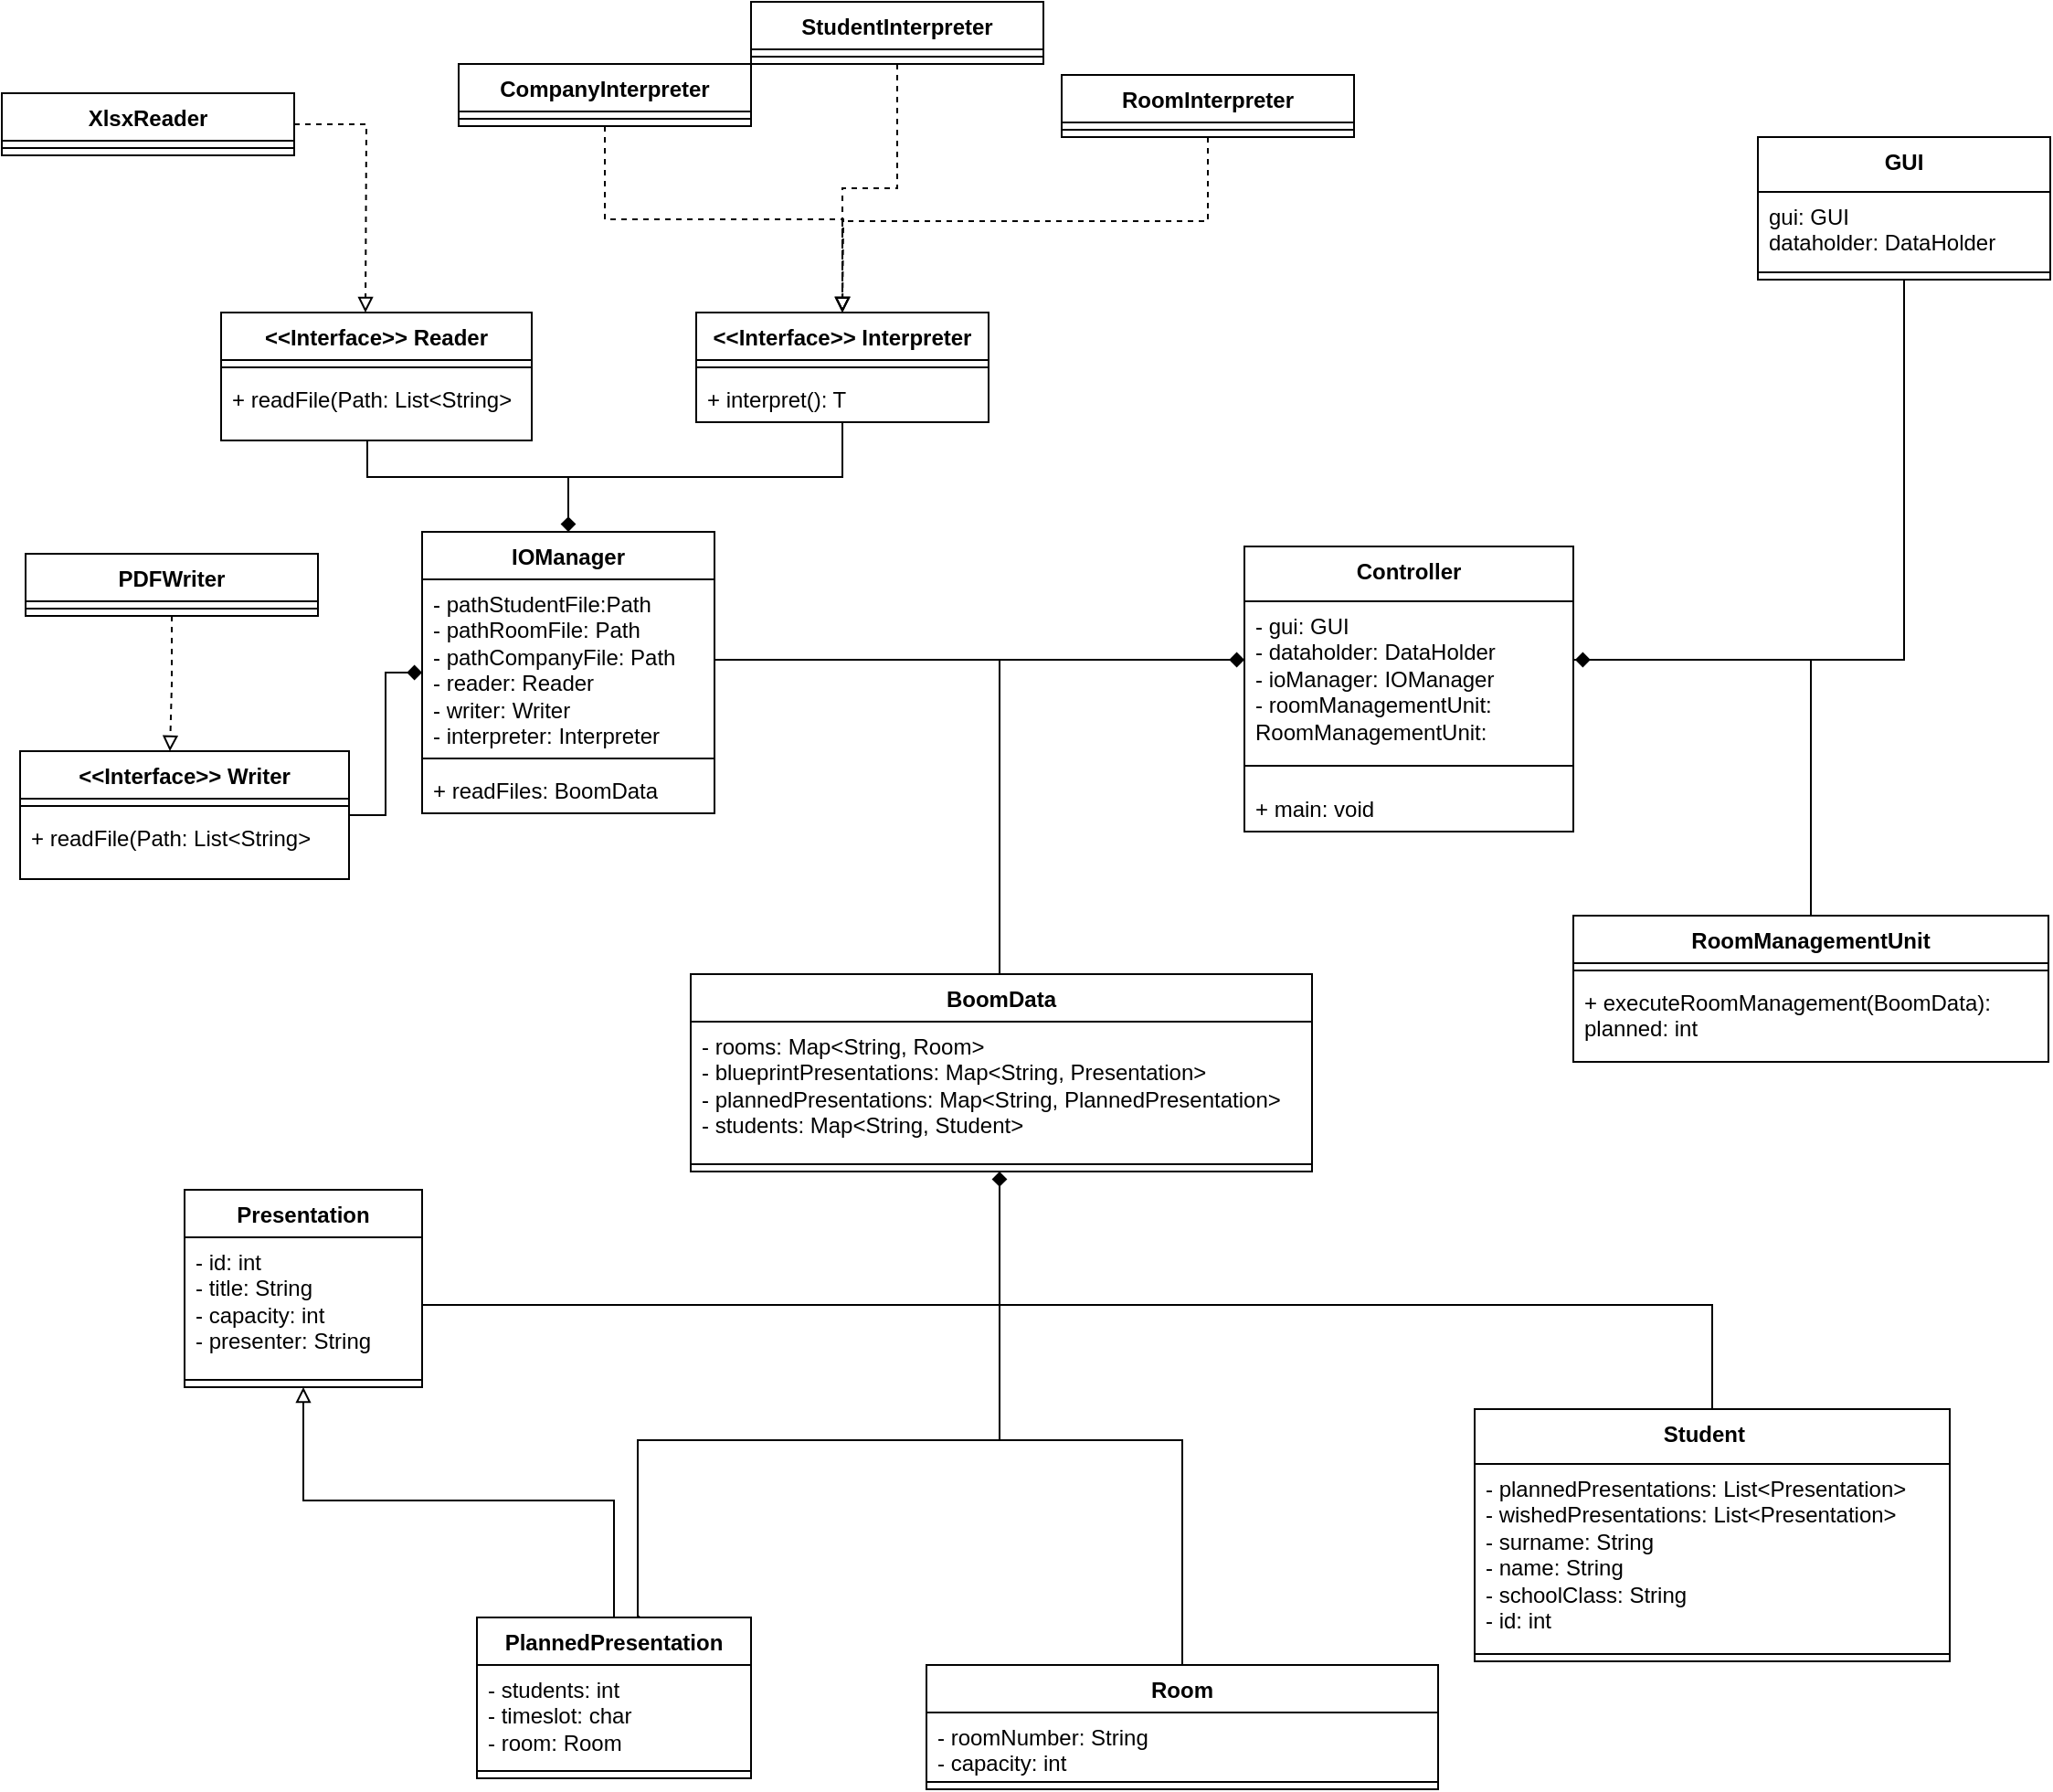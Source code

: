 <mxfile version="26.0.13">
  <diagram id="C5RBs43oDa-KdzZeNtuy" name="Page-1">
    <mxGraphModel dx="2154" dy="836" grid="1" gridSize="10" guides="1" tooltips="1" connect="1" arrows="1" fold="1" page="1" pageScale="1" pageWidth="827" pageHeight="1169" math="0" shadow="0">
      <root>
        <mxCell id="WIyWlLk6GJQsqaUBKTNV-0" />
        <mxCell id="WIyWlLk6GJQsqaUBKTNV-1" parent="WIyWlLk6GJQsqaUBKTNV-0" />
        <mxCell id="pb4MG57_TkeJyTTyKb9r-34" style="edgeStyle=orthogonalEdgeStyle;rounded=0;orthogonalLoop=1;jettySize=auto;html=1;entryX=0.5;entryY=0;entryDx=0;entryDy=0;endArrow=none;startFill=0;startArrow=none;endFill=1;" edge="1" parent="WIyWlLk6GJQsqaUBKTNV-1" source="pb4MG57_TkeJyTTyKb9r-0" target="pb4MG57_TkeJyTTyKb9r-29">
          <mxGeometry relative="1" as="geometry">
            <Array as="points">
              <mxPoint x="160" y="300" />
              <mxPoint x="270" y="300" />
            </Array>
          </mxGeometry>
        </mxCell>
        <mxCell id="pb4MG57_TkeJyTTyKb9r-0" value="&amp;lt;&amp;lt;Interface&amp;gt;&amp;gt; Reader" style="swimlane;fontStyle=1;align=center;verticalAlign=top;childLayout=stackLayout;horizontal=1;startSize=26;horizontalStack=0;resizeParent=1;resizeParentMax=0;resizeLast=0;collapsible=1;marginBottom=0;whiteSpace=wrap;html=1;" vertex="1" parent="WIyWlLk6GJQsqaUBKTNV-1">
          <mxGeometry x="80" y="210" width="170" height="70" as="geometry" />
        </mxCell>
        <mxCell id="pb4MG57_TkeJyTTyKb9r-2" value="" style="line;strokeWidth=1;fillColor=none;align=left;verticalAlign=middle;spacingTop=-1;spacingLeft=3;spacingRight=3;rotatable=0;labelPosition=right;points=[];portConstraint=eastwest;strokeColor=inherit;" vertex="1" parent="pb4MG57_TkeJyTTyKb9r-0">
          <mxGeometry y="26" width="170" height="8" as="geometry" />
        </mxCell>
        <mxCell id="pb4MG57_TkeJyTTyKb9r-3" value="+ readFile(Path: List&amp;lt;String&amp;gt; " style="text;strokeColor=none;fillColor=none;align=left;verticalAlign=top;spacingLeft=4;spacingRight=4;overflow=hidden;rotatable=0;points=[[0,0.5],[1,0.5]];portConstraint=eastwest;whiteSpace=wrap;html=1;" vertex="1" parent="pb4MG57_TkeJyTTyKb9r-0">
          <mxGeometry y="34" width="170" height="36" as="geometry" />
        </mxCell>
        <mxCell id="pb4MG57_TkeJyTTyKb9r-5" value="XlsxReader" style="swimlane;fontStyle=1;align=center;verticalAlign=top;childLayout=stackLayout;horizontal=1;startSize=26;horizontalStack=0;resizeParent=1;resizeParentMax=0;resizeLast=0;collapsible=1;marginBottom=0;whiteSpace=wrap;html=1;" vertex="1" parent="WIyWlLk6GJQsqaUBKTNV-1">
          <mxGeometry x="-40" y="90" width="160" height="34" as="geometry" />
        </mxCell>
        <mxCell id="pb4MG57_TkeJyTTyKb9r-7" value="" style="line;strokeWidth=1;fillColor=none;align=left;verticalAlign=middle;spacingTop=-1;spacingLeft=3;spacingRight=3;rotatable=0;labelPosition=right;points=[];portConstraint=eastwest;strokeColor=inherit;" vertex="1" parent="pb4MG57_TkeJyTTyKb9r-5">
          <mxGeometry y="26" width="160" height="8" as="geometry" />
        </mxCell>
        <mxCell id="pb4MG57_TkeJyTTyKb9r-10" style="edgeStyle=orthogonalEdgeStyle;rounded=0;orthogonalLoop=1;jettySize=auto;html=1;endArrow=block;endFill=0;dashed=1;" edge="1" parent="WIyWlLk6GJQsqaUBKTNV-1" source="pb4MG57_TkeJyTTyKb9r-5">
          <mxGeometry relative="1" as="geometry">
            <mxPoint x="159" y="210" as="targetPoint" />
          </mxGeometry>
        </mxCell>
        <mxCell id="pb4MG57_TkeJyTTyKb9r-35" style="edgeStyle=orthogonalEdgeStyle;rounded=0;orthogonalLoop=1;jettySize=auto;html=1;startArrow=none;startFill=0;endArrow=diamond;endFill=1;" edge="1" parent="WIyWlLk6GJQsqaUBKTNV-1" source="pb4MG57_TkeJyTTyKb9r-11" target="pb4MG57_TkeJyTTyKb9r-29">
          <mxGeometry relative="1" as="geometry" />
        </mxCell>
        <mxCell id="pb4MG57_TkeJyTTyKb9r-11" value="&amp;lt;&amp;lt;Interface&amp;gt;&amp;gt; Interpreter" style="swimlane;fontStyle=1;align=center;verticalAlign=top;childLayout=stackLayout;horizontal=1;startSize=26;horizontalStack=0;resizeParent=1;resizeParentMax=0;resizeLast=0;collapsible=1;marginBottom=0;whiteSpace=wrap;html=1;" vertex="1" parent="WIyWlLk6GJQsqaUBKTNV-1">
          <mxGeometry x="340" y="210" width="160" height="60" as="geometry" />
        </mxCell>
        <mxCell id="pb4MG57_TkeJyTTyKb9r-12" value="" style="line;strokeWidth=1;fillColor=none;align=left;verticalAlign=middle;spacingTop=-1;spacingLeft=3;spacingRight=3;rotatable=0;labelPosition=right;points=[];portConstraint=eastwest;strokeColor=inherit;" vertex="1" parent="pb4MG57_TkeJyTTyKb9r-11">
          <mxGeometry y="26" width="160" height="8" as="geometry" />
        </mxCell>
        <mxCell id="pb4MG57_TkeJyTTyKb9r-13" value="+ interpret(): T " style="text;strokeColor=none;fillColor=none;align=left;verticalAlign=top;spacingLeft=4;spacingRight=4;overflow=hidden;rotatable=0;points=[[0,0.5],[1,0.5]];portConstraint=eastwest;whiteSpace=wrap;html=1;" vertex="1" parent="pb4MG57_TkeJyTTyKb9r-11">
          <mxGeometry y="34" width="160" height="26" as="geometry" />
        </mxCell>
        <mxCell id="pb4MG57_TkeJyTTyKb9r-25" style="edgeStyle=orthogonalEdgeStyle;rounded=0;orthogonalLoop=1;jettySize=auto;html=1;exitX=0.5;exitY=1;exitDx=0;exitDy=0;entryX=0.5;entryY=0;entryDx=0;entryDy=0;endArrow=block;endFill=0;dashed=1;" edge="1" parent="WIyWlLk6GJQsqaUBKTNV-1" source="pb4MG57_TkeJyTTyKb9r-14" target="pb4MG57_TkeJyTTyKb9r-11">
          <mxGeometry relative="1" as="geometry">
            <Array as="points">
              <mxPoint x="620" y="160" />
              <mxPoint x="420" y="160" />
            </Array>
          </mxGeometry>
        </mxCell>
        <mxCell id="pb4MG57_TkeJyTTyKb9r-14" value="RoomInterpreter" style="swimlane;fontStyle=1;align=center;verticalAlign=top;childLayout=stackLayout;horizontal=1;startSize=26;horizontalStack=0;resizeParent=1;resizeParentMax=0;resizeLast=0;collapsible=1;marginBottom=0;whiteSpace=wrap;html=1;" vertex="1" parent="WIyWlLk6GJQsqaUBKTNV-1">
          <mxGeometry x="540" y="80" width="160" height="34" as="geometry" />
        </mxCell>
        <mxCell id="pb4MG57_TkeJyTTyKb9r-15" value="" style="line;strokeWidth=1;fillColor=none;align=left;verticalAlign=middle;spacingTop=-1;spacingLeft=3;spacingRight=3;rotatable=0;labelPosition=right;points=[];portConstraint=eastwest;strokeColor=inherit;" vertex="1" parent="pb4MG57_TkeJyTTyKb9r-14">
          <mxGeometry y="26" width="160" height="8" as="geometry" />
        </mxCell>
        <mxCell id="pb4MG57_TkeJyTTyKb9r-17" value="CompanyInterpreter" style="swimlane;fontStyle=1;align=center;verticalAlign=top;childLayout=stackLayout;horizontal=1;startSize=26;horizontalStack=0;resizeParent=1;resizeParentMax=0;resizeLast=0;collapsible=1;marginBottom=0;whiteSpace=wrap;html=1;" vertex="1" parent="WIyWlLk6GJQsqaUBKTNV-1">
          <mxGeometry x="210" y="74" width="160" height="34" as="geometry" />
        </mxCell>
        <mxCell id="pb4MG57_TkeJyTTyKb9r-18" value="" style="line;strokeWidth=1;fillColor=none;align=left;verticalAlign=middle;spacingTop=-1;spacingLeft=3;spacingRight=3;rotatable=0;labelPosition=right;points=[];portConstraint=eastwest;strokeColor=inherit;" vertex="1" parent="pb4MG57_TkeJyTTyKb9r-17">
          <mxGeometry y="26" width="160" height="8" as="geometry" />
        </mxCell>
        <mxCell id="pb4MG57_TkeJyTTyKb9r-26" style="edgeStyle=orthogonalEdgeStyle;rounded=0;orthogonalLoop=1;jettySize=auto;html=1;exitX=0.5;exitY=1;exitDx=0;exitDy=0;entryX=0.5;entryY=0;entryDx=0;entryDy=0;dashed=1;endArrow=block;endFill=0;" edge="1" parent="WIyWlLk6GJQsqaUBKTNV-1" source="pb4MG57_TkeJyTTyKb9r-21" target="pb4MG57_TkeJyTTyKb9r-11">
          <mxGeometry relative="1" as="geometry" />
        </mxCell>
        <mxCell id="pb4MG57_TkeJyTTyKb9r-21" value="&lt;div&gt;StudentInterpreter&lt;/div&gt;" style="swimlane;fontStyle=1;align=center;verticalAlign=top;childLayout=stackLayout;horizontal=1;startSize=26;horizontalStack=0;resizeParent=1;resizeParentMax=0;resizeLast=0;collapsible=1;marginBottom=0;whiteSpace=wrap;html=1;" vertex="1" parent="WIyWlLk6GJQsqaUBKTNV-1">
          <mxGeometry x="370" y="40" width="160" height="34" as="geometry" />
        </mxCell>
        <mxCell id="pb4MG57_TkeJyTTyKb9r-22" value="" style="line;strokeWidth=1;fillColor=none;align=left;verticalAlign=middle;spacingTop=-1;spacingLeft=3;spacingRight=3;rotatable=0;labelPosition=right;points=[];portConstraint=eastwest;strokeColor=inherit;" vertex="1" parent="pb4MG57_TkeJyTTyKb9r-21">
          <mxGeometry y="26" width="160" height="8" as="geometry" />
        </mxCell>
        <mxCell id="pb4MG57_TkeJyTTyKb9r-28" style="edgeStyle=orthogonalEdgeStyle;rounded=0;orthogonalLoop=1;jettySize=auto;html=1;dashed=1;endArrow=block;endFill=0;exitX=0.5;exitY=1;exitDx=0;exitDy=0;" edge="1" parent="WIyWlLk6GJQsqaUBKTNV-1" source="pb4MG57_TkeJyTTyKb9r-17">
          <mxGeometry relative="1" as="geometry">
            <mxPoint x="310" y="160" as="sourcePoint" />
            <mxPoint x="420" y="210" as="targetPoint" />
          </mxGeometry>
        </mxCell>
        <mxCell id="pb4MG57_TkeJyTTyKb9r-29" value="IOManager" style="swimlane;fontStyle=1;align=center;verticalAlign=top;childLayout=stackLayout;horizontal=1;startSize=26;horizontalStack=0;resizeParent=1;resizeParentMax=0;resizeLast=0;collapsible=1;marginBottom=0;whiteSpace=wrap;html=1;" vertex="1" parent="WIyWlLk6GJQsqaUBKTNV-1">
          <mxGeometry x="190" y="330" width="160" height="154" as="geometry" />
        </mxCell>
        <mxCell id="pb4MG57_TkeJyTTyKb9r-30" value="&lt;div&gt;- pathStudentFile:Path&lt;/div&gt;&lt;div&gt;- pathRoomFile: Path&lt;br&gt;&lt;/div&gt;&lt;div&gt;- pathCompanyFile: Path&lt;br&gt;&lt;/div&gt;&lt;div&gt;- reader: Reader&lt;/div&gt;&lt;div&gt;- writer: Writer&lt;/div&gt;&lt;div&gt;- interpreter: Interpreter&lt;br&gt;&lt;/div&gt;" style="text;strokeColor=none;fillColor=none;align=left;verticalAlign=top;spacingLeft=4;spacingRight=4;overflow=hidden;rotatable=0;points=[[0,0.5],[1,0.5]];portConstraint=eastwest;whiteSpace=wrap;html=1;" vertex="1" parent="pb4MG57_TkeJyTTyKb9r-29">
          <mxGeometry y="26" width="160" height="94" as="geometry" />
        </mxCell>
        <mxCell id="pb4MG57_TkeJyTTyKb9r-31" value="" style="line;strokeWidth=1;fillColor=none;align=left;verticalAlign=middle;spacingTop=-1;spacingLeft=3;spacingRight=3;rotatable=0;labelPosition=right;points=[];portConstraint=eastwest;strokeColor=inherit;" vertex="1" parent="pb4MG57_TkeJyTTyKb9r-29">
          <mxGeometry y="120" width="160" height="8" as="geometry" />
        </mxCell>
        <mxCell id="pb4MG57_TkeJyTTyKb9r-32" value="+ readFiles: BoomData" style="text;strokeColor=none;fillColor=none;align=left;verticalAlign=top;spacingLeft=4;spacingRight=4;overflow=hidden;rotatable=0;points=[[0,0.5],[1,0.5]];portConstraint=eastwest;whiteSpace=wrap;html=1;" vertex="1" parent="pb4MG57_TkeJyTTyKb9r-29">
          <mxGeometry y="128" width="160" height="26" as="geometry" />
        </mxCell>
        <mxCell id="pb4MG57_TkeJyTTyKb9r-36" value="Controller" style="swimlane;fontStyle=1;align=center;verticalAlign=top;childLayout=stackLayout;horizontal=1;startSize=30;horizontalStack=0;resizeParent=1;resizeParentMax=0;resizeLast=0;collapsible=1;marginBottom=0;whiteSpace=wrap;html=1;" vertex="1" parent="WIyWlLk6GJQsqaUBKTNV-1">
          <mxGeometry x="640" y="338" width="180" height="156" as="geometry" />
        </mxCell>
        <mxCell id="pb4MG57_TkeJyTTyKb9r-37" value="&lt;div&gt;- gui: GUI&lt;/div&gt;&lt;div&gt;- dataholder: DataHolder&lt;/div&gt;&lt;div&gt;- ioManager: IOManager&lt;/div&gt;&lt;div&gt;- roomManagementUnit: RoomManagementUnit:&lt;/div&gt;" style="text;strokeColor=none;fillColor=none;align=left;verticalAlign=top;spacingLeft=4;spacingRight=4;overflow=hidden;rotatable=0;points=[[0,0.5],[1,0.5]];portConstraint=eastwest;whiteSpace=wrap;html=1;" vertex="1" parent="pb4MG57_TkeJyTTyKb9r-36">
          <mxGeometry y="30" width="180" height="80" as="geometry" />
        </mxCell>
        <mxCell id="pb4MG57_TkeJyTTyKb9r-38" value="" style="line;strokeWidth=1;fillColor=none;align=left;verticalAlign=middle;spacingTop=-1;spacingLeft=3;spacingRight=3;rotatable=0;labelPosition=right;points=[];portConstraint=eastwest;strokeColor=inherit;" vertex="1" parent="pb4MG57_TkeJyTTyKb9r-36">
          <mxGeometry y="110" width="180" height="20" as="geometry" />
        </mxCell>
        <mxCell id="pb4MG57_TkeJyTTyKb9r-39" value="+ main: void" style="text;strokeColor=none;fillColor=none;align=left;verticalAlign=top;spacingLeft=4;spacingRight=4;overflow=hidden;rotatable=0;points=[[0,0.5],[1,0.5]];portConstraint=eastwest;whiteSpace=wrap;html=1;" vertex="1" parent="pb4MG57_TkeJyTTyKb9r-36">
          <mxGeometry y="130" width="180" height="26" as="geometry" />
        </mxCell>
        <mxCell id="pb4MG57_TkeJyTTyKb9r-144" style="edgeStyle=orthogonalEdgeStyle;rounded=0;orthogonalLoop=1;jettySize=auto;html=1;endArrow=none;startFill=0;" edge="1" parent="WIyWlLk6GJQsqaUBKTNV-1" source="pb4MG57_TkeJyTTyKb9r-40">
          <mxGeometry relative="1" as="geometry">
            <mxPoint x="630" y="400" as="targetPoint" />
            <Array as="points">
              <mxPoint x="506" y="400" />
            </Array>
          </mxGeometry>
        </mxCell>
        <mxCell id="pb4MG57_TkeJyTTyKb9r-40" value="BoomData" style="swimlane;fontStyle=1;align=center;verticalAlign=top;childLayout=stackLayout;horizontal=1;startSize=26;horizontalStack=0;resizeParent=1;resizeParentMax=0;resizeLast=0;collapsible=1;marginBottom=0;whiteSpace=wrap;html=1;" vertex="1" parent="WIyWlLk6GJQsqaUBKTNV-1">
          <mxGeometry x="337" y="572" width="340" height="108" as="geometry" />
        </mxCell>
        <mxCell id="pb4MG57_TkeJyTTyKb9r-41" value="&lt;div&gt;- rooms: Map&amp;lt;String, Room&amp;gt;&lt;/div&gt;&lt;div&gt;- blueprintPresentations: Map&amp;lt;String, Presentation&amp;gt;&lt;/div&gt;&lt;div&gt;- plannedPresentations: Map&amp;lt;String, PlannedPresentation&amp;gt;&lt;/div&gt;&lt;div&gt;- students: Map&amp;lt;String, Student&amp;gt;&lt;br&gt;&lt;/div&gt;" style="text;strokeColor=none;fillColor=none;align=left;verticalAlign=top;spacingLeft=4;spacingRight=4;overflow=hidden;rotatable=0;points=[[0,0.5],[1,0.5]];portConstraint=eastwest;whiteSpace=wrap;html=1;" vertex="1" parent="pb4MG57_TkeJyTTyKb9r-40">
          <mxGeometry y="26" width="340" height="74" as="geometry" />
        </mxCell>
        <mxCell id="pb4MG57_TkeJyTTyKb9r-42" value="" style="line;strokeWidth=1;fillColor=none;align=left;verticalAlign=middle;spacingTop=-1;spacingLeft=3;spacingRight=3;rotatable=0;labelPosition=right;points=[];portConstraint=eastwest;strokeColor=inherit;" vertex="1" parent="pb4MG57_TkeJyTTyKb9r-40">
          <mxGeometry y="100" width="340" height="8" as="geometry" />
        </mxCell>
        <mxCell id="pb4MG57_TkeJyTTyKb9r-44" value="Room" style="swimlane;fontStyle=1;align=center;verticalAlign=top;childLayout=stackLayout;horizontal=1;startSize=26;horizontalStack=0;resizeParent=1;resizeParentMax=0;resizeLast=0;collapsible=1;marginBottom=0;whiteSpace=wrap;html=1;" vertex="1" parent="WIyWlLk6GJQsqaUBKTNV-1">
          <mxGeometry x="466" y="950" width="280" height="68" as="geometry" />
        </mxCell>
        <mxCell id="pb4MG57_TkeJyTTyKb9r-45" value="&lt;div&gt;- roomNumber: String&lt;/div&gt;&lt;div&gt;- capacity: int&lt;br&gt;&lt;/div&gt;&lt;span style=&quot;white-space: pre;&quot;&gt;&lt;/span&gt;" style="text;strokeColor=none;fillColor=none;align=left;verticalAlign=top;spacingLeft=4;spacingRight=4;overflow=hidden;rotatable=0;points=[[0,0.5],[1,0.5]];portConstraint=eastwest;whiteSpace=wrap;html=1;" vertex="1" parent="pb4MG57_TkeJyTTyKb9r-44">
          <mxGeometry y="26" width="280" height="34" as="geometry" />
        </mxCell>
        <mxCell id="pb4MG57_TkeJyTTyKb9r-46" value="" style="line;strokeWidth=1;fillColor=none;align=left;verticalAlign=middle;spacingTop=-1;spacingLeft=3;spacingRight=3;rotatable=0;labelPosition=right;points=[];portConstraint=eastwest;strokeColor=inherit;" vertex="1" parent="pb4MG57_TkeJyTTyKb9r-44">
          <mxGeometry y="60" width="280" height="8" as="geometry" />
        </mxCell>
        <mxCell id="pb4MG57_TkeJyTTyKb9r-153" style="edgeStyle=orthogonalEdgeStyle;rounded=0;orthogonalLoop=1;jettySize=auto;html=1;entryX=0.5;entryY=1;entryDx=0;entryDy=0;endArrow=block;endFill=0;" edge="1" parent="WIyWlLk6GJQsqaUBKTNV-1" source="pb4MG57_TkeJyTTyKb9r-54" target="pb4MG57_TkeJyTTyKb9r-86">
          <mxGeometry relative="1" as="geometry">
            <Array as="points">
              <mxPoint x="295" y="860" />
              <mxPoint x="125" y="860" />
            </Array>
          </mxGeometry>
        </mxCell>
        <mxCell id="pb4MG57_TkeJyTTyKb9r-54" value="PlannedPresentation" style="swimlane;fontStyle=1;align=center;verticalAlign=top;childLayout=stackLayout;horizontal=1;startSize=26;horizontalStack=0;resizeParent=1;resizeParentMax=0;resizeLast=0;collapsible=1;marginBottom=0;whiteSpace=wrap;html=1;" vertex="1" parent="WIyWlLk6GJQsqaUBKTNV-1">
          <mxGeometry x="220" y="924" width="150" height="88" as="geometry" />
        </mxCell>
        <mxCell id="pb4MG57_TkeJyTTyKb9r-55" value="&lt;div&gt;- students: int&lt;br&gt;&lt;/div&gt;&lt;div&gt;- timeslot: char&lt;br&gt;&lt;/div&gt;&lt;div&gt;- room: Room&lt;/div&gt;&lt;span style=&quot;white-space: pre;&quot;&gt;&lt;/span&gt;" style="text;strokeColor=none;fillColor=none;align=left;verticalAlign=top;spacingLeft=4;spacingRight=4;overflow=hidden;rotatable=0;points=[[0,0.5],[1,0.5]];portConstraint=eastwest;whiteSpace=wrap;html=1;" vertex="1" parent="pb4MG57_TkeJyTTyKb9r-54">
          <mxGeometry y="26" width="150" height="54" as="geometry" />
        </mxCell>
        <mxCell id="pb4MG57_TkeJyTTyKb9r-56" value="" style="line;strokeWidth=1;fillColor=none;align=left;verticalAlign=middle;spacingTop=-1;spacingLeft=3;spacingRight=3;rotatable=0;labelPosition=right;points=[];portConstraint=eastwest;strokeColor=inherit;" vertex="1" parent="pb4MG57_TkeJyTTyKb9r-54">
          <mxGeometry y="80" width="150" height="8" as="geometry" />
        </mxCell>
        <mxCell id="pb4MG57_TkeJyTTyKb9r-93" style="edgeStyle=orthogonalEdgeStyle;rounded=0;orthogonalLoop=1;jettySize=auto;html=1;endArrow=none;startFill=0;exitX=0.5;exitY=0;exitDx=0;exitDy=0;" edge="1" parent="WIyWlLk6GJQsqaUBKTNV-1" source="pb4MG57_TkeJyTTyKb9r-58">
          <mxGeometry relative="1" as="geometry">
            <mxPoint x="506" y="680" as="targetPoint" />
            <Array as="points">
              <mxPoint x="896" y="753" />
              <mxPoint x="506" y="753" />
            </Array>
          </mxGeometry>
        </mxCell>
        <mxCell id="pb4MG57_TkeJyTTyKb9r-58" value="Student&lt;span style=&quot;white-space: pre;&quot;&gt;&#x9;&lt;/span&gt;" style="swimlane;fontStyle=1;align=center;verticalAlign=top;childLayout=stackLayout;horizontal=1;startSize=30;horizontalStack=0;resizeParent=1;resizeParentMax=0;resizeLast=0;collapsible=1;marginBottom=0;whiteSpace=wrap;html=1;" vertex="1" parent="WIyWlLk6GJQsqaUBKTNV-1">
          <mxGeometry x="766" y="810" width="260" height="138" as="geometry" />
        </mxCell>
        <mxCell id="pb4MG57_TkeJyTTyKb9r-59" value="&lt;div&gt;- plannedPresentations: List&amp;lt;Presentation&amp;gt;&lt;/div&gt;&lt;div&gt;- wishedPresentations: List&amp;lt;Presentation&amp;gt;&lt;/div&gt;&lt;div&gt;- surname: String&lt;/div&gt;&lt;div&gt;- name: String&lt;/div&gt;&lt;div&gt;- schoolClass: String&lt;br&gt;&lt;/div&gt;&lt;div&gt;- id: int&lt;br&gt;&lt;/div&gt;" style="text;strokeColor=none;fillColor=none;align=left;verticalAlign=top;spacingLeft=4;spacingRight=4;overflow=hidden;rotatable=0;points=[[0,0.5],[1,0.5]];portConstraint=eastwest;whiteSpace=wrap;html=1;" vertex="1" parent="pb4MG57_TkeJyTTyKb9r-58">
          <mxGeometry y="30" width="260" height="100" as="geometry" />
        </mxCell>
        <mxCell id="pb4MG57_TkeJyTTyKb9r-60" value="" style="line;strokeWidth=1;fillColor=none;align=left;verticalAlign=middle;spacingTop=-1;spacingLeft=3;spacingRight=3;rotatable=0;labelPosition=right;points=[];portConstraint=eastwest;strokeColor=inherit;" vertex="1" parent="pb4MG57_TkeJyTTyKb9r-58">
          <mxGeometry y="130" width="260" height="8" as="geometry" />
        </mxCell>
        <mxCell id="pb4MG57_TkeJyTTyKb9r-62" value="GUI" style="swimlane;fontStyle=1;align=center;verticalAlign=top;childLayout=stackLayout;horizontal=1;startSize=30;horizontalStack=0;resizeParent=1;resizeParentMax=0;resizeLast=0;collapsible=1;marginBottom=0;whiteSpace=wrap;html=1;" vertex="1" parent="WIyWlLk6GJQsqaUBKTNV-1">
          <mxGeometry x="921" y="114" width="160" height="78" as="geometry" />
        </mxCell>
        <mxCell id="pb4MG57_TkeJyTTyKb9r-63" value="&lt;div&gt;gui: GUI&lt;/div&gt;&lt;div&gt;dataholder: DataHolder&lt;br&gt;&lt;/div&gt;" style="text;strokeColor=none;fillColor=none;align=left;verticalAlign=top;spacingLeft=4;spacingRight=4;overflow=hidden;rotatable=0;points=[[0,0.5],[1,0.5]];portConstraint=eastwest;whiteSpace=wrap;html=1;" vertex="1" parent="pb4MG57_TkeJyTTyKb9r-62">
          <mxGeometry y="30" width="160" height="40" as="geometry" />
        </mxCell>
        <mxCell id="pb4MG57_TkeJyTTyKb9r-64" value="" style="line;strokeWidth=1;fillColor=none;align=left;verticalAlign=middle;spacingTop=-1;spacingLeft=3;spacingRight=3;rotatable=0;labelPosition=right;points=[];portConstraint=eastwest;strokeColor=inherit;" vertex="1" parent="pb4MG57_TkeJyTTyKb9r-62">
          <mxGeometry y="70" width="160" height="8" as="geometry" />
        </mxCell>
        <mxCell id="pb4MG57_TkeJyTTyKb9r-73" style="edgeStyle=orthogonalEdgeStyle;rounded=0;orthogonalLoop=1;jettySize=auto;html=1;endArrow=diamond;endFill=1;" edge="1" parent="WIyWlLk6GJQsqaUBKTNV-1" source="pb4MG57_TkeJyTTyKb9r-66" target="pb4MG57_TkeJyTTyKb9r-29">
          <mxGeometry relative="1" as="geometry" />
        </mxCell>
        <mxCell id="pb4MG57_TkeJyTTyKb9r-66" value="&amp;lt;&amp;lt;Interface&amp;gt;&amp;gt; Writer" style="swimlane;fontStyle=1;align=center;verticalAlign=top;childLayout=stackLayout;horizontal=1;startSize=26;horizontalStack=0;resizeParent=1;resizeParentMax=0;resizeLast=0;collapsible=1;marginBottom=0;whiteSpace=wrap;html=1;" vertex="1" parent="WIyWlLk6GJQsqaUBKTNV-1">
          <mxGeometry x="-30" y="450" width="180" height="70" as="geometry" />
        </mxCell>
        <mxCell id="pb4MG57_TkeJyTTyKb9r-67" value="" style="line;strokeWidth=1;fillColor=none;align=left;verticalAlign=middle;spacingTop=-1;spacingLeft=3;spacingRight=3;rotatable=0;labelPosition=right;points=[];portConstraint=eastwest;strokeColor=inherit;" vertex="1" parent="pb4MG57_TkeJyTTyKb9r-66">
          <mxGeometry y="26" width="180" height="8" as="geometry" />
        </mxCell>
        <mxCell id="pb4MG57_TkeJyTTyKb9r-68" value="+ readFile(Path: List&amp;lt;String&amp;gt; " style="text;strokeColor=none;fillColor=none;align=left;verticalAlign=top;spacingLeft=4;spacingRight=4;overflow=hidden;rotatable=0;points=[[0,0.5],[1,0.5]];portConstraint=eastwest;whiteSpace=wrap;html=1;" vertex="1" parent="pb4MG57_TkeJyTTyKb9r-66">
          <mxGeometry y="34" width="180" height="36" as="geometry" />
        </mxCell>
        <mxCell id="pb4MG57_TkeJyTTyKb9r-70" value="PDFWriter" style="swimlane;fontStyle=1;align=center;verticalAlign=top;childLayout=stackLayout;horizontal=1;startSize=26;horizontalStack=0;resizeParent=1;resizeParentMax=0;resizeLast=0;collapsible=1;marginBottom=0;whiteSpace=wrap;html=1;" vertex="1" parent="WIyWlLk6GJQsqaUBKTNV-1">
          <mxGeometry x="-27" y="342" width="160" height="34" as="geometry" />
        </mxCell>
        <mxCell id="pb4MG57_TkeJyTTyKb9r-71" value="" style="line;strokeWidth=1;fillColor=none;align=left;verticalAlign=middle;spacingTop=-1;spacingLeft=3;spacingRight=3;rotatable=0;labelPosition=right;points=[];portConstraint=eastwest;strokeColor=inherit;" vertex="1" parent="pb4MG57_TkeJyTTyKb9r-70">
          <mxGeometry y="26" width="160" height="8" as="geometry" />
        </mxCell>
        <mxCell id="pb4MG57_TkeJyTTyKb9r-78" style="edgeStyle=orthogonalEdgeStyle;rounded=0;orthogonalLoop=1;jettySize=auto;html=1;endArrow=none;startFill=0;exitX=0.594;exitY=-0.005;exitDx=0;exitDy=0;exitPerimeter=0;" edge="1" parent="WIyWlLk6GJQsqaUBKTNV-1" source="pb4MG57_TkeJyTTyKb9r-54">
          <mxGeometry relative="1" as="geometry">
            <mxPoint x="506" y="680" as="targetPoint" />
            <Array as="points">
              <mxPoint x="308" y="923" />
              <mxPoint x="308" y="827" />
              <mxPoint x="506" y="827" />
            </Array>
          </mxGeometry>
        </mxCell>
        <mxCell id="pb4MG57_TkeJyTTyKb9r-79" style="edgeStyle=orthogonalEdgeStyle;rounded=0;orthogonalLoop=1;jettySize=auto;html=1;endArrow=none;startFill=0;" edge="1" parent="WIyWlLk6GJQsqaUBKTNV-1" source="pb4MG57_TkeJyTTyKb9r-44">
          <mxGeometry relative="1" as="geometry">
            <mxPoint x="506" y="680" as="targetPoint" />
            <Array as="points">
              <mxPoint x="606" y="827" />
              <mxPoint x="506" y="827" />
            </Array>
          </mxGeometry>
        </mxCell>
        <mxCell id="pb4MG57_TkeJyTTyKb9r-86" value="Presentation" style="swimlane;fontStyle=1;align=center;verticalAlign=top;childLayout=stackLayout;horizontal=1;startSize=26;horizontalStack=0;resizeParent=1;resizeParentMax=0;resizeLast=0;collapsible=1;marginBottom=0;whiteSpace=wrap;html=1;" vertex="1" parent="WIyWlLk6GJQsqaUBKTNV-1">
          <mxGeometry x="60" y="690" width="130" height="108" as="geometry" />
        </mxCell>
        <mxCell id="pb4MG57_TkeJyTTyKb9r-87" value="&lt;div&gt;- id: int&lt;br&gt;&lt;/div&gt;&lt;div&gt;- title: String&lt;/div&gt;&lt;div&gt;- capacity: int&lt;/div&gt;&lt;div&gt;- presenter: String&lt;br&gt;&lt;/div&gt;&lt;span style=&quot;white-space: pre;&quot;&gt;&lt;/span&gt;" style="text;strokeColor=none;fillColor=none;align=left;verticalAlign=top;spacingLeft=4;spacingRight=4;overflow=hidden;rotatable=0;points=[[0,0.5],[1,0.5]];portConstraint=eastwest;whiteSpace=wrap;html=1;" vertex="1" parent="pb4MG57_TkeJyTTyKb9r-86">
          <mxGeometry y="26" width="130" height="74" as="geometry" />
        </mxCell>
        <mxCell id="pb4MG57_TkeJyTTyKb9r-88" value="" style="line;strokeWidth=1;fillColor=none;align=left;verticalAlign=middle;spacingTop=-1;spacingLeft=3;spacingRight=3;rotatable=0;labelPosition=right;points=[];portConstraint=eastwest;strokeColor=inherit;" vertex="1" parent="pb4MG57_TkeJyTTyKb9r-86">
          <mxGeometry y="100" width="130" height="8" as="geometry" />
        </mxCell>
        <mxCell id="pb4MG57_TkeJyTTyKb9r-91" style="edgeStyle=orthogonalEdgeStyle;rounded=0;orthogonalLoop=1;jettySize=auto;html=1;exitX=1;exitY=0.5;exitDx=0;exitDy=0;endArrow=diamond;startFill=0;endFill=1;" edge="1" parent="WIyWlLk6GJQsqaUBKTNV-1" source="pb4MG57_TkeJyTTyKb9r-87">
          <mxGeometry relative="1" as="geometry">
            <mxPoint x="506" y="680" as="targetPoint" />
            <Array as="points">
              <mxPoint x="506" y="753" />
              <mxPoint x="506" y="706" />
            </Array>
          </mxGeometry>
        </mxCell>
        <mxCell id="pb4MG57_TkeJyTTyKb9r-94" style="edgeStyle=orthogonalEdgeStyle;rounded=0;orthogonalLoop=1;jettySize=auto;html=1;entryX=0.5;entryY=1;entryDx=0;entryDy=0;endArrow=none;startFill=0;startArrow=none;" edge="1" parent="WIyWlLk6GJQsqaUBKTNV-1" source="pb4MG57_TkeJyTTyKb9r-36" target="pb4MG57_TkeJyTTyKb9r-62">
          <mxGeometry relative="1" as="geometry">
            <mxPoint x="1001" y="218.754" as="targetPoint" />
            <Array as="points">
              <mxPoint x="1001" y="400" />
            </Array>
          </mxGeometry>
        </mxCell>
        <mxCell id="pb4MG57_TkeJyTTyKb9r-145" style="edgeStyle=orthogonalEdgeStyle;rounded=0;orthogonalLoop=1;jettySize=auto;html=1;endArrow=diamond;endFill=1;" edge="1" parent="WIyWlLk6GJQsqaUBKTNV-1">
          <mxGeometry relative="1" as="geometry">
            <mxPoint x="350" y="400" as="sourcePoint" />
            <mxPoint x="640" y="400" as="targetPoint" />
            <Array as="points">
              <mxPoint x="639" y="400" />
            </Array>
          </mxGeometry>
        </mxCell>
        <mxCell id="pb4MG57_TkeJyTTyKb9r-151" style="edgeStyle=orthogonalEdgeStyle;rounded=0;orthogonalLoop=1;jettySize=auto;html=1;endArrow=diamond;endFill=1;" edge="1" parent="WIyWlLk6GJQsqaUBKTNV-1" source="pb4MG57_TkeJyTTyKb9r-147">
          <mxGeometry relative="1" as="geometry">
            <mxPoint x="821" y="400" as="targetPoint" />
            <Array as="points">
              <mxPoint x="950" y="400" />
            </Array>
          </mxGeometry>
        </mxCell>
        <mxCell id="pb4MG57_TkeJyTTyKb9r-147" value="RoomManagementUnit" style="swimlane;fontStyle=1;align=center;verticalAlign=top;childLayout=stackLayout;horizontal=1;startSize=26;horizontalStack=0;resizeParent=1;resizeParentMax=0;resizeLast=0;collapsible=1;marginBottom=0;whiteSpace=wrap;html=1;" vertex="1" parent="WIyWlLk6GJQsqaUBKTNV-1">
          <mxGeometry x="820" y="540" width="260" height="80" as="geometry" />
        </mxCell>
        <mxCell id="pb4MG57_TkeJyTTyKb9r-149" value="" style="line;strokeWidth=1;fillColor=none;align=left;verticalAlign=middle;spacingTop=-1;spacingLeft=3;spacingRight=3;rotatable=0;labelPosition=right;points=[];portConstraint=eastwest;strokeColor=inherit;" vertex="1" parent="pb4MG57_TkeJyTTyKb9r-147">
          <mxGeometry y="26" width="260" height="8" as="geometry" />
        </mxCell>
        <mxCell id="pb4MG57_TkeJyTTyKb9r-150" value="&lt;div&gt;+ executeRoomManagement(BoomData): planned: int &lt;br&gt;&lt;/div&gt;" style="text;strokeColor=none;fillColor=none;align=left;verticalAlign=top;spacingLeft=4;spacingRight=4;overflow=hidden;rotatable=0;points=[[0,0.5],[1,0.5]];portConstraint=eastwest;whiteSpace=wrap;html=1;" vertex="1" parent="pb4MG57_TkeJyTTyKb9r-147">
          <mxGeometry y="34" width="260" height="46" as="geometry" />
        </mxCell>
        <mxCell id="pb4MG57_TkeJyTTyKb9r-154" style="edgeStyle=orthogonalEdgeStyle;rounded=0;orthogonalLoop=1;jettySize=auto;html=1;endArrow=block;endFill=0;dashed=1;" edge="1" parent="WIyWlLk6GJQsqaUBKTNV-1" source="pb4MG57_TkeJyTTyKb9r-70">
          <mxGeometry relative="1" as="geometry">
            <mxPoint x="52" y="450" as="targetPoint" />
          </mxGeometry>
        </mxCell>
      </root>
    </mxGraphModel>
  </diagram>
</mxfile>
